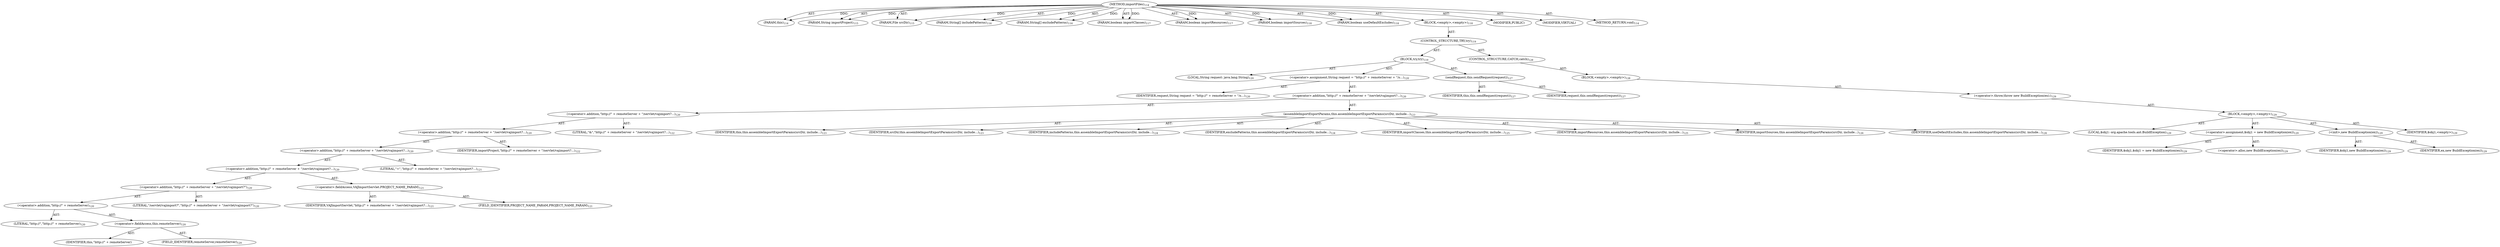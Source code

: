 digraph "importFiles" {  
"111669149698" [label = <(METHOD,importFiles)<SUB>114</SUB>> ]
"115964116993" [label = <(PARAM,this)<SUB>114</SUB>> ]
"115964117008" [label = <(PARAM,String importProject)<SUB>115</SUB>> ]
"115964117009" [label = <(PARAM,File srcDir)<SUB>115</SUB>> ]
"115964117010" [label = <(PARAM,String[] includePatterns)<SUB>116</SUB>> ]
"115964117011" [label = <(PARAM,String[] excludePatterns)<SUB>116</SUB>> ]
"115964117012" [label = <(PARAM,boolean importClasses)<SUB>117</SUB>> ]
"115964117013" [label = <(PARAM,boolean importResources)<SUB>117</SUB>> ]
"115964117014" [label = <(PARAM,boolean importSources)<SUB>118</SUB>> ]
"115964117015" [label = <(PARAM,boolean useDefaultExcludes)<SUB>118</SUB>> ]
"25769803781" [label = <(BLOCK,&lt;empty&gt;,&lt;empty&gt;)<SUB>118</SUB>> ]
"47244640258" [label = <(CONTROL_STRUCTURE,TRY,try)<SUB>119</SUB>> ]
"25769803782" [label = <(BLOCK,try,try)<SUB>119</SUB>> ]
"94489280514" [label = <(LOCAL,String request: java.lang.String)<SUB>120</SUB>> ]
"30064771097" [label = <(&lt;operator&gt;.assignment,String request = &quot;http://&quot; + remoteServer + &quot;/s...)<SUB>120</SUB>> ]
"68719476768" [label = <(IDENTIFIER,request,String request = &quot;http://&quot; + remoteServer + &quot;/s...)<SUB>120</SUB>> ]
"30064771098" [label = <(&lt;operator&gt;.addition,&quot;http://&quot; + remoteServer + &quot;/servlet/vajimport?...)<SUB>120</SUB>> ]
"30064771099" [label = <(&lt;operator&gt;.addition,&quot;http://&quot; + remoteServer + &quot;/servlet/vajimport?...)<SUB>120</SUB>> ]
"30064771100" [label = <(&lt;operator&gt;.addition,&quot;http://&quot; + remoteServer + &quot;/servlet/vajimport?...)<SUB>120</SUB>> ]
"30064771101" [label = <(&lt;operator&gt;.addition,&quot;http://&quot; + remoteServer + &quot;/servlet/vajimport?...)<SUB>120</SUB>> ]
"30064771102" [label = <(&lt;operator&gt;.addition,&quot;http://&quot; + remoteServer + &quot;/servlet/vajimport?...)<SUB>120</SUB>> ]
"30064771103" [label = <(&lt;operator&gt;.addition,&quot;http://&quot; + remoteServer + &quot;/servlet/vajimport?&quot;)<SUB>120</SUB>> ]
"30064771104" [label = <(&lt;operator&gt;.addition,&quot;http://&quot; + remoteServer)<SUB>120</SUB>> ]
"90194313222" [label = <(LITERAL,&quot;http://&quot;,&quot;http://&quot; + remoteServer)<SUB>120</SUB>> ]
"30064771105" [label = <(&lt;operator&gt;.fieldAccess,this.remoteServer)<SUB>120</SUB>> ]
"68719476769" [label = <(IDENTIFIER,this,&quot;http://&quot; + remoteServer)> ]
"55834574853" [label = <(FIELD_IDENTIFIER,remoteServer,remoteServer)<SUB>120</SUB>> ]
"90194313223" [label = <(LITERAL,&quot;/servlet/vajimport?&quot;,&quot;http://&quot; + remoteServer + &quot;/servlet/vajimport?&quot;)<SUB>120</SUB>> ]
"30064771106" [label = <(&lt;operator&gt;.fieldAccess,VAJImportServlet.PROJECT_NAME_PARAM)<SUB>121</SUB>> ]
"68719476770" [label = <(IDENTIFIER,VAJImportServlet,&quot;http://&quot; + remoteServer + &quot;/servlet/vajimport?...)<SUB>121</SUB>> ]
"55834574854" [label = <(FIELD_IDENTIFIER,PROJECT_NAME_PARAM,PROJECT_NAME_PARAM)<SUB>121</SUB>> ]
"90194313224" [label = <(LITERAL,&quot;=&quot;,&quot;http://&quot; + remoteServer + &quot;/servlet/vajimport?...)<SUB>121</SUB>> ]
"68719476771" [label = <(IDENTIFIER,importProject,&quot;http://&quot; + remoteServer + &quot;/servlet/vajimport?...)<SUB>122</SUB>> ]
"90194313225" [label = <(LITERAL,&quot;&amp;&quot;,&quot;http://&quot; + remoteServer + &quot;/servlet/vajimport?...)<SUB>122</SUB>> ]
"30064771107" [label = <(assembleImportExportParams,this.assembleImportExportParams(srcDir, include...)<SUB>123</SUB>> ]
"68719476738" [label = <(IDENTIFIER,this,this.assembleImportExportParams(srcDir, include...)<SUB>123</SUB>> ]
"68719476772" [label = <(IDENTIFIER,srcDir,this.assembleImportExportParams(srcDir, include...)<SUB>123</SUB>> ]
"68719476773" [label = <(IDENTIFIER,includePatterns,this.assembleImportExportParams(srcDir, include...)<SUB>124</SUB>> ]
"68719476774" [label = <(IDENTIFIER,excludePatterns,this.assembleImportExportParams(srcDir, include...)<SUB>124</SUB>> ]
"68719476775" [label = <(IDENTIFIER,importClasses,this.assembleImportExportParams(srcDir, include...)<SUB>125</SUB>> ]
"68719476776" [label = <(IDENTIFIER,importResources,this.assembleImportExportParams(srcDir, include...)<SUB>125</SUB>> ]
"68719476777" [label = <(IDENTIFIER,importSources,this.assembleImportExportParams(srcDir, include...)<SUB>126</SUB>> ]
"68719476778" [label = <(IDENTIFIER,useDefaultExcludes,this.assembleImportExportParams(srcDir, include...)<SUB>126</SUB>> ]
"30064771108" [label = <(sendRequest,this.sendRequest(request))<SUB>127</SUB>> ]
"68719476739" [label = <(IDENTIFIER,this,this.sendRequest(request))<SUB>127</SUB>> ]
"68719476779" [label = <(IDENTIFIER,request,this.sendRequest(request))<SUB>127</SUB>> ]
"47244640259" [label = <(CONTROL_STRUCTURE,CATCH,catch)<SUB>128</SUB>> ]
"25769803783" [label = <(BLOCK,&lt;empty&gt;,&lt;empty&gt;)<SUB>128</SUB>> ]
"30064771109" [label = <(&lt;operator&gt;.throw,throw new BuildException(ex);)<SUB>129</SUB>> ]
"25769803784" [label = <(BLOCK,&lt;empty&gt;,&lt;empty&gt;)<SUB>129</SUB>> ]
"94489280515" [label = <(LOCAL,$obj1: org.apache.tools.ant.BuildException)<SUB>129</SUB>> ]
"30064771110" [label = <(&lt;operator&gt;.assignment,$obj1 = new BuildException(ex))<SUB>129</SUB>> ]
"68719476780" [label = <(IDENTIFIER,$obj1,$obj1 = new BuildException(ex))<SUB>129</SUB>> ]
"30064771111" [label = <(&lt;operator&gt;.alloc,new BuildException(ex))<SUB>129</SUB>> ]
"30064771112" [label = <(&lt;init&gt;,new BuildException(ex))<SUB>129</SUB>> ]
"68719476781" [label = <(IDENTIFIER,$obj1,new BuildException(ex))<SUB>129</SUB>> ]
"68719476782" [label = <(IDENTIFIER,ex,new BuildException(ex))<SUB>129</SUB>> ]
"68719476783" [label = <(IDENTIFIER,$obj1,&lt;empty&gt;)<SUB>129</SUB>> ]
"133143986180" [label = <(MODIFIER,PUBLIC)> ]
"133143986181" [label = <(MODIFIER,VIRTUAL)> ]
"128849018882" [label = <(METHOD_RETURN,void)<SUB>114</SUB>> ]
  "111669149698" -> "115964116993"  [ label = "AST: "] 
  "111669149698" -> "115964117008"  [ label = "AST: "] 
  "111669149698" -> "115964117009"  [ label = "AST: "] 
  "111669149698" -> "115964117010"  [ label = "AST: "] 
  "111669149698" -> "115964117011"  [ label = "AST: "] 
  "111669149698" -> "115964117012"  [ label = "AST: "] 
  "111669149698" -> "115964117013"  [ label = "AST: "] 
  "111669149698" -> "115964117014"  [ label = "AST: "] 
  "111669149698" -> "115964117015"  [ label = "AST: "] 
  "111669149698" -> "25769803781"  [ label = "AST: "] 
  "111669149698" -> "133143986180"  [ label = "AST: "] 
  "111669149698" -> "133143986181"  [ label = "AST: "] 
  "111669149698" -> "128849018882"  [ label = "AST: "] 
  "25769803781" -> "47244640258"  [ label = "AST: "] 
  "47244640258" -> "25769803782"  [ label = "AST: "] 
  "47244640258" -> "47244640259"  [ label = "AST: "] 
  "25769803782" -> "94489280514"  [ label = "AST: "] 
  "25769803782" -> "30064771097"  [ label = "AST: "] 
  "25769803782" -> "30064771108"  [ label = "AST: "] 
  "30064771097" -> "68719476768"  [ label = "AST: "] 
  "30064771097" -> "30064771098"  [ label = "AST: "] 
  "30064771098" -> "30064771099"  [ label = "AST: "] 
  "30064771098" -> "30064771107"  [ label = "AST: "] 
  "30064771099" -> "30064771100"  [ label = "AST: "] 
  "30064771099" -> "90194313225"  [ label = "AST: "] 
  "30064771100" -> "30064771101"  [ label = "AST: "] 
  "30064771100" -> "68719476771"  [ label = "AST: "] 
  "30064771101" -> "30064771102"  [ label = "AST: "] 
  "30064771101" -> "90194313224"  [ label = "AST: "] 
  "30064771102" -> "30064771103"  [ label = "AST: "] 
  "30064771102" -> "30064771106"  [ label = "AST: "] 
  "30064771103" -> "30064771104"  [ label = "AST: "] 
  "30064771103" -> "90194313223"  [ label = "AST: "] 
  "30064771104" -> "90194313222"  [ label = "AST: "] 
  "30064771104" -> "30064771105"  [ label = "AST: "] 
  "30064771105" -> "68719476769"  [ label = "AST: "] 
  "30064771105" -> "55834574853"  [ label = "AST: "] 
  "30064771106" -> "68719476770"  [ label = "AST: "] 
  "30064771106" -> "55834574854"  [ label = "AST: "] 
  "30064771107" -> "68719476738"  [ label = "AST: "] 
  "30064771107" -> "68719476772"  [ label = "AST: "] 
  "30064771107" -> "68719476773"  [ label = "AST: "] 
  "30064771107" -> "68719476774"  [ label = "AST: "] 
  "30064771107" -> "68719476775"  [ label = "AST: "] 
  "30064771107" -> "68719476776"  [ label = "AST: "] 
  "30064771107" -> "68719476777"  [ label = "AST: "] 
  "30064771107" -> "68719476778"  [ label = "AST: "] 
  "30064771108" -> "68719476739"  [ label = "AST: "] 
  "30064771108" -> "68719476779"  [ label = "AST: "] 
  "47244640259" -> "25769803783"  [ label = "AST: "] 
  "25769803783" -> "30064771109"  [ label = "AST: "] 
  "30064771109" -> "25769803784"  [ label = "AST: "] 
  "25769803784" -> "94489280515"  [ label = "AST: "] 
  "25769803784" -> "30064771110"  [ label = "AST: "] 
  "25769803784" -> "30064771112"  [ label = "AST: "] 
  "25769803784" -> "68719476783"  [ label = "AST: "] 
  "30064771110" -> "68719476780"  [ label = "AST: "] 
  "30064771110" -> "30064771111"  [ label = "AST: "] 
  "30064771112" -> "68719476781"  [ label = "AST: "] 
  "30064771112" -> "68719476782"  [ label = "AST: "] 
  "111669149698" -> "115964116993"  [ label = "DDG: "] 
  "111669149698" -> "115964117008"  [ label = "DDG: "] 
  "111669149698" -> "115964117009"  [ label = "DDG: "] 
  "111669149698" -> "115964117010"  [ label = "DDG: "] 
  "111669149698" -> "115964117011"  [ label = "DDG: "] 
  "111669149698" -> "115964117012"  [ label = "DDG: "] 
  "111669149698" -> "115964117013"  [ label = "DDG: "] 
  "111669149698" -> "115964117014"  [ label = "DDG: "] 
  "111669149698" -> "115964117015"  [ label = "DDG: "] 
}
